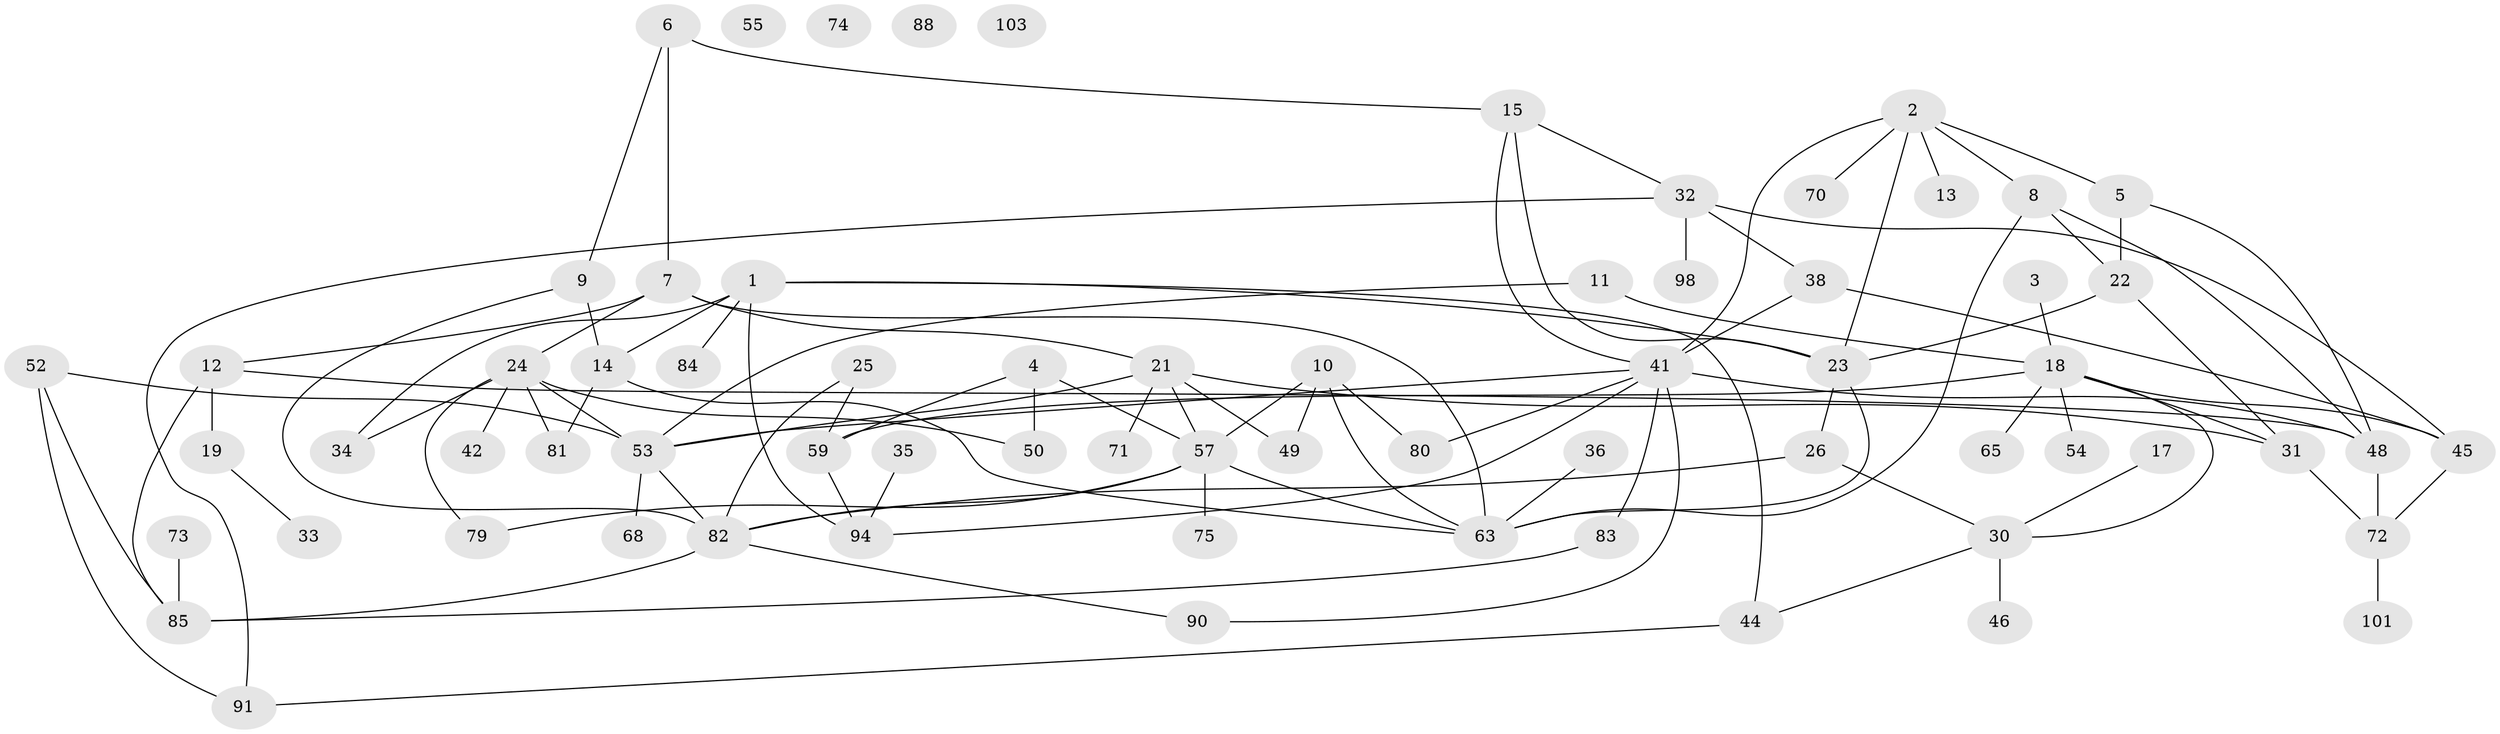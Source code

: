 // original degree distribution, {5: 0.08653846153846154, 6: 0.0673076923076923, 1: 0.25, 3: 0.2403846153846154, 4: 0.125, 2: 0.20192307692307693, 0: 0.028846153846153848}
// Generated by graph-tools (version 1.1) at 2025/41/03/06/25 10:41:19]
// undirected, 69 vertices, 106 edges
graph export_dot {
graph [start="1"]
  node [color=gray90,style=filled];
  1 [super="+56"];
  2 [super="+89"];
  3;
  4 [super="+100"];
  5 [super="+39"];
  6;
  7 [super="+29"];
  8 [super="+16"];
  9 [super="+28"];
  10 [super="+37"];
  11;
  12 [super="+47"];
  13;
  14 [super="+27"];
  15 [super="+20"];
  17;
  18 [super="+60"];
  19;
  21 [super="+64"];
  22 [super="+93"];
  23 [super="+77"];
  24 [super="+97"];
  25;
  26 [super="+58"];
  30 [super="+43"];
  31 [super="+40"];
  32 [super="+62"];
  33;
  34;
  35;
  36;
  38;
  41 [super="+69"];
  42 [super="+61"];
  44 [super="+87"];
  45 [super="+102"];
  46;
  48 [super="+51"];
  49;
  50;
  52 [super="+86"];
  53 [super="+76"];
  54;
  55 [super="+99"];
  57 [super="+67"];
  59 [super="+104"];
  63 [super="+66"];
  65;
  68;
  70 [super="+78"];
  71;
  72;
  73;
  74;
  75;
  79;
  80;
  81;
  82 [super="+92"];
  83;
  84;
  85 [super="+95"];
  88;
  90;
  91;
  94 [super="+96"];
  98;
  101;
  103;
  1 -- 34;
  1 -- 84;
  1 -- 14;
  1 -- 94;
  1 -- 23;
  1 -- 44;
  2 -- 5;
  2 -- 8;
  2 -- 13;
  2 -- 70;
  2 -- 41;
  2 -- 23;
  3 -- 18;
  4 -- 57;
  4 -- 59;
  4 -- 50;
  5 -- 22;
  5 -- 48;
  6 -- 7;
  6 -- 15;
  6 -- 9;
  7 -- 12;
  7 -- 21;
  7 -- 24;
  7 -- 63;
  8 -- 63;
  8 -- 48;
  8 -- 22;
  9 -- 82;
  9 -- 14;
  10 -- 49;
  10 -- 63;
  10 -- 80;
  10 -- 57;
  11 -- 18;
  11 -- 53;
  12 -- 19;
  12 -- 85;
  12 -- 48;
  14 -- 81;
  14 -- 63;
  15 -- 32;
  15 -- 41;
  15 -- 23;
  17 -- 30;
  18 -- 59;
  18 -- 65;
  18 -- 54;
  18 -- 45;
  18 -- 30;
  18 -- 31;
  19 -- 33;
  21 -- 31;
  21 -- 53;
  21 -- 71;
  21 -- 57;
  21 -- 49;
  22 -- 31;
  22 -- 23;
  23 -- 63;
  23 -- 26;
  24 -- 34;
  24 -- 50;
  24 -- 81;
  24 -- 53;
  24 -- 79;
  24 -- 42;
  25 -- 82;
  25 -- 59;
  26 -- 82;
  26 -- 30;
  30 -- 44;
  30 -- 46;
  31 -- 72;
  32 -- 45;
  32 -- 98;
  32 -- 91;
  32 -- 38;
  35 -- 94;
  36 -- 63;
  38 -- 45;
  38 -- 41;
  41 -- 53;
  41 -- 90;
  41 -- 80;
  41 -- 83;
  41 -- 94;
  41 -- 48;
  44 -- 91;
  45 -- 72;
  48 -- 72;
  52 -- 91;
  52 -- 85;
  52 -- 53;
  53 -- 82;
  53 -- 68;
  57 -- 79;
  57 -- 82;
  57 -- 75;
  57 -- 63;
  59 -- 94;
  72 -- 101;
  73 -- 85;
  82 -- 90;
  82 -- 85;
  83 -- 85;
}
